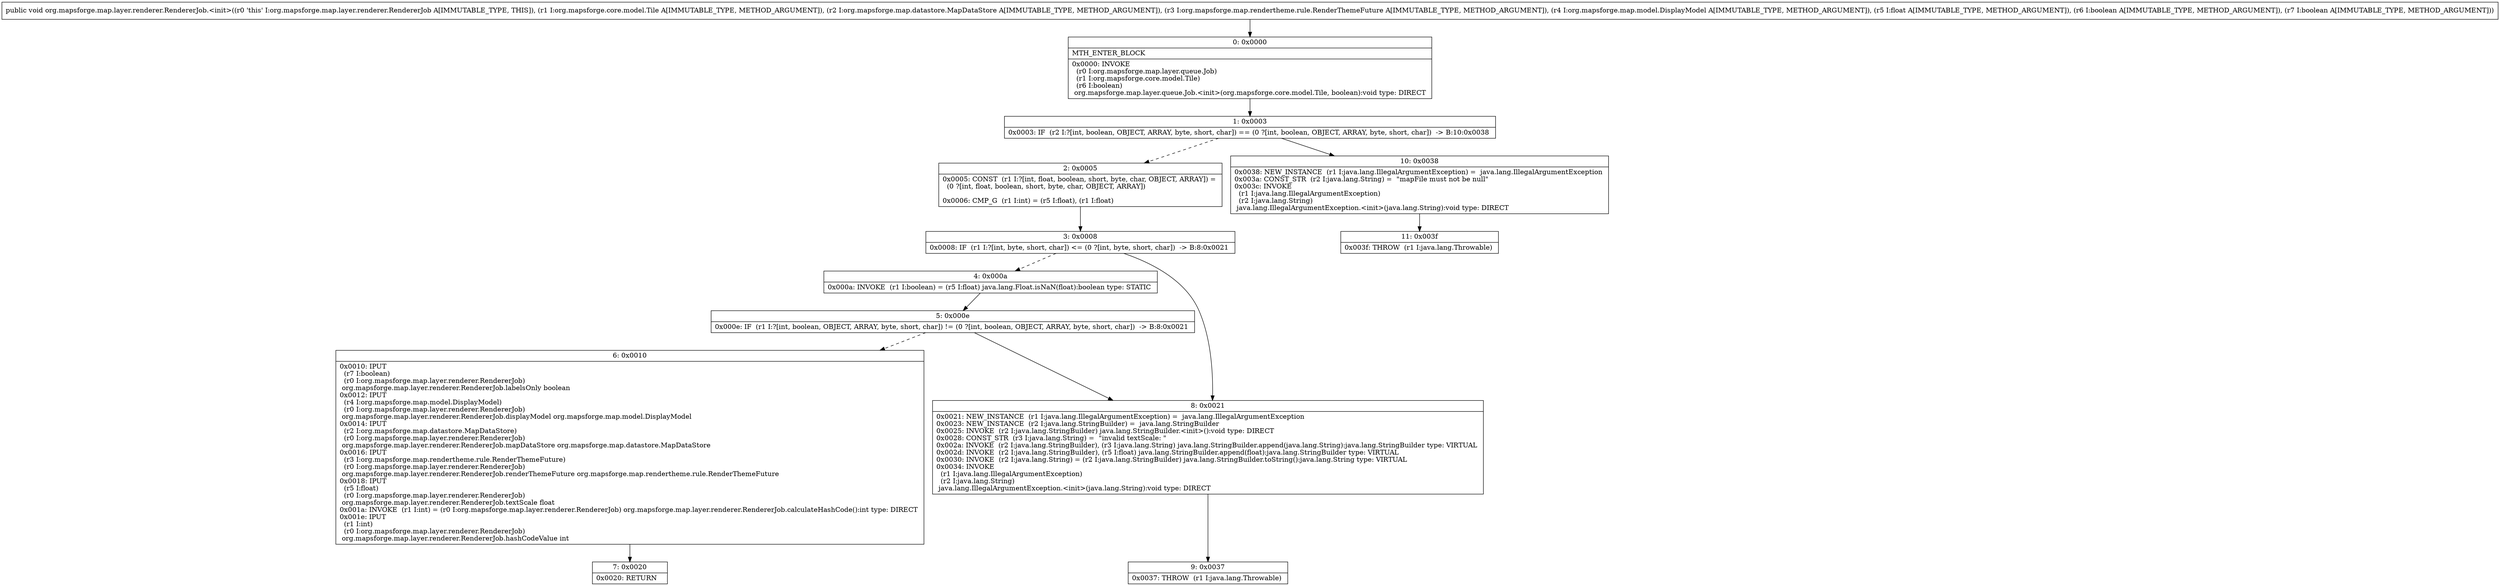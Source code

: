 digraph "CFG fororg.mapsforge.map.layer.renderer.RendererJob.\<init\>(Lorg\/mapsforge\/core\/model\/Tile;Lorg\/mapsforge\/map\/datastore\/MapDataStore;Lorg\/mapsforge\/map\/rendertheme\/rule\/RenderThemeFuture;Lorg\/mapsforge\/map\/model\/DisplayModel;FZZ)V" {
Node_0 [shape=record,label="{0\:\ 0x0000|MTH_ENTER_BLOCK\l|0x0000: INVOKE  \l  (r0 I:org.mapsforge.map.layer.queue.Job)\l  (r1 I:org.mapsforge.core.model.Tile)\l  (r6 I:boolean)\l org.mapsforge.map.layer.queue.Job.\<init\>(org.mapsforge.core.model.Tile, boolean):void type: DIRECT \l}"];
Node_1 [shape=record,label="{1\:\ 0x0003|0x0003: IF  (r2 I:?[int, boolean, OBJECT, ARRAY, byte, short, char]) == (0 ?[int, boolean, OBJECT, ARRAY, byte, short, char])  \-\> B:10:0x0038 \l}"];
Node_2 [shape=record,label="{2\:\ 0x0005|0x0005: CONST  (r1 I:?[int, float, boolean, short, byte, char, OBJECT, ARRAY]) = \l  (0 ?[int, float, boolean, short, byte, char, OBJECT, ARRAY])\l \l0x0006: CMP_G  (r1 I:int) = (r5 I:float), (r1 I:float) \l}"];
Node_3 [shape=record,label="{3\:\ 0x0008|0x0008: IF  (r1 I:?[int, byte, short, char]) \<= (0 ?[int, byte, short, char])  \-\> B:8:0x0021 \l}"];
Node_4 [shape=record,label="{4\:\ 0x000a|0x000a: INVOKE  (r1 I:boolean) = (r5 I:float) java.lang.Float.isNaN(float):boolean type: STATIC \l}"];
Node_5 [shape=record,label="{5\:\ 0x000e|0x000e: IF  (r1 I:?[int, boolean, OBJECT, ARRAY, byte, short, char]) != (0 ?[int, boolean, OBJECT, ARRAY, byte, short, char])  \-\> B:8:0x0021 \l}"];
Node_6 [shape=record,label="{6\:\ 0x0010|0x0010: IPUT  \l  (r7 I:boolean)\l  (r0 I:org.mapsforge.map.layer.renderer.RendererJob)\l org.mapsforge.map.layer.renderer.RendererJob.labelsOnly boolean \l0x0012: IPUT  \l  (r4 I:org.mapsforge.map.model.DisplayModel)\l  (r0 I:org.mapsforge.map.layer.renderer.RendererJob)\l org.mapsforge.map.layer.renderer.RendererJob.displayModel org.mapsforge.map.model.DisplayModel \l0x0014: IPUT  \l  (r2 I:org.mapsforge.map.datastore.MapDataStore)\l  (r0 I:org.mapsforge.map.layer.renderer.RendererJob)\l org.mapsforge.map.layer.renderer.RendererJob.mapDataStore org.mapsforge.map.datastore.MapDataStore \l0x0016: IPUT  \l  (r3 I:org.mapsforge.map.rendertheme.rule.RenderThemeFuture)\l  (r0 I:org.mapsforge.map.layer.renderer.RendererJob)\l org.mapsforge.map.layer.renderer.RendererJob.renderThemeFuture org.mapsforge.map.rendertheme.rule.RenderThemeFuture \l0x0018: IPUT  \l  (r5 I:float)\l  (r0 I:org.mapsforge.map.layer.renderer.RendererJob)\l org.mapsforge.map.layer.renderer.RendererJob.textScale float \l0x001a: INVOKE  (r1 I:int) = (r0 I:org.mapsforge.map.layer.renderer.RendererJob) org.mapsforge.map.layer.renderer.RendererJob.calculateHashCode():int type: DIRECT \l0x001e: IPUT  \l  (r1 I:int)\l  (r0 I:org.mapsforge.map.layer.renderer.RendererJob)\l org.mapsforge.map.layer.renderer.RendererJob.hashCodeValue int \l}"];
Node_7 [shape=record,label="{7\:\ 0x0020|0x0020: RETURN   \l}"];
Node_8 [shape=record,label="{8\:\ 0x0021|0x0021: NEW_INSTANCE  (r1 I:java.lang.IllegalArgumentException) =  java.lang.IllegalArgumentException \l0x0023: NEW_INSTANCE  (r2 I:java.lang.StringBuilder) =  java.lang.StringBuilder \l0x0025: INVOKE  (r2 I:java.lang.StringBuilder) java.lang.StringBuilder.\<init\>():void type: DIRECT \l0x0028: CONST_STR  (r3 I:java.lang.String) =  \"invalid textScale: \" \l0x002a: INVOKE  (r2 I:java.lang.StringBuilder), (r3 I:java.lang.String) java.lang.StringBuilder.append(java.lang.String):java.lang.StringBuilder type: VIRTUAL \l0x002d: INVOKE  (r2 I:java.lang.StringBuilder), (r5 I:float) java.lang.StringBuilder.append(float):java.lang.StringBuilder type: VIRTUAL \l0x0030: INVOKE  (r2 I:java.lang.String) = (r2 I:java.lang.StringBuilder) java.lang.StringBuilder.toString():java.lang.String type: VIRTUAL \l0x0034: INVOKE  \l  (r1 I:java.lang.IllegalArgumentException)\l  (r2 I:java.lang.String)\l java.lang.IllegalArgumentException.\<init\>(java.lang.String):void type: DIRECT \l}"];
Node_9 [shape=record,label="{9\:\ 0x0037|0x0037: THROW  (r1 I:java.lang.Throwable) \l}"];
Node_10 [shape=record,label="{10\:\ 0x0038|0x0038: NEW_INSTANCE  (r1 I:java.lang.IllegalArgumentException) =  java.lang.IllegalArgumentException \l0x003a: CONST_STR  (r2 I:java.lang.String) =  \"mapFile must not be null\" \l0x003c: INVOKE  \l  (r1 I:java.lang.IllegalArgumentException)\l  (r2 I:java.lang.String)\l java.lang.IllegalArgumentException.\<init\>(java.lang.String):void type: DIRECT \l}"];
Node_11 [shape=record,label="{11\:\ 0x003f|0x003f: THROW  (r1 I:java.lang.Throwable) \l}"];
MethodNode[shape=record,label="{public void org.mapsforge.map.layer.renderer.RendererJob.\<init\>((r0 'this' I:org.mapsforge.map.layer.renderer.RendererJob A[IMMUTABLE_TYPE, THIS]), (r1 I:org.mapsforge.core.model.Tile A[IMMUTABLE_TYPE, METHOD_ARGUMENT]), (r2 I:org.mapsforge.map.datastore.MapDataStore A[IMMUTABLE_TYPE, METHOD_ARGUMENT]), (r3 I:org.mapsforge.map.rendertheme.rule.RenderThemeFuture A[IMMUTABLE_TYPE, METHOD_ARGUMENT]), (r4 I:org.mapsforge.map.model.DisplayModel A[IMMUTABLE_TYPE, METHOD_ARGUMENT]), (r5 I:float A[IMMUTABLE_TYPE, METHOD_ARGUMENT]), (r6 I:boolean A[IMMUTABLE_TYPE, METHOD_ARGUMENT]), (r7 I:boolean A[IMMUTABLE_TYPE, METHOD_ARGUMENT])) }"];
MethodNode -> Node_0;
Node_0 -> Node_1;
Node_1 -> Node_2[style=dashed];
Node_1 -> Node_10;
Node_2 -> Node_3;
Node_3 -> Node_4[style=dashed];
Node_3 -> Node_8;
Node_4 -> Node_5;
Node_5 -> Node_6[style=dashed];
Node_5 -> Node_8;
Node_6 -> Node_7;
Node_8 -> Node_9;
Node_10 -> Node_11;
}

